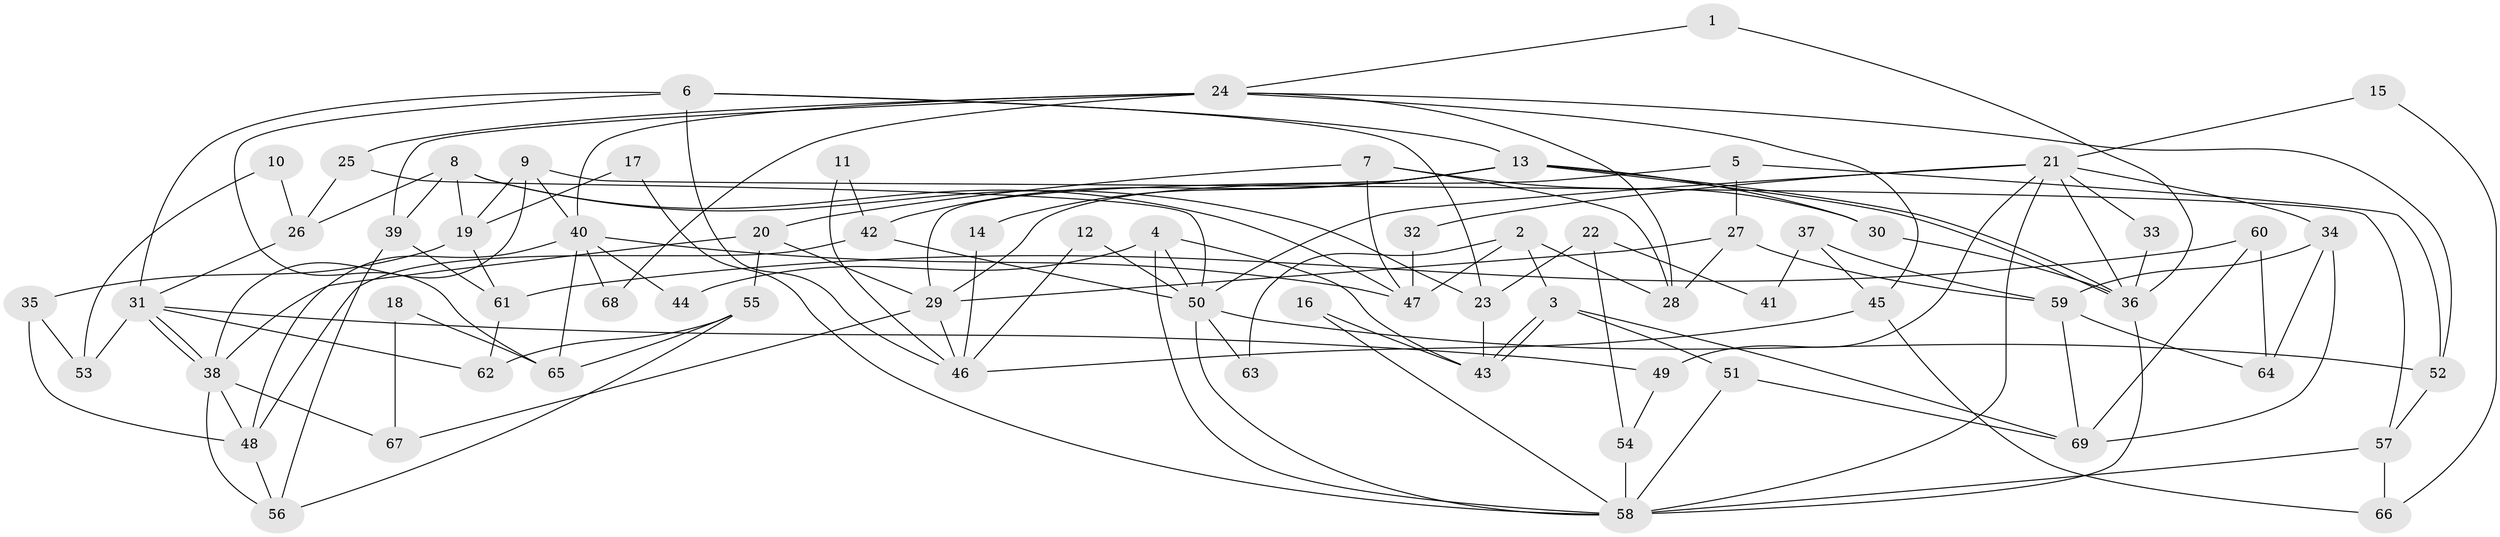 // coarse degree distribution, {2: 0.18181818181818182, 6: 0.06818181818181818, 10: 0.045454545454545456, 4: 0.20454545454545456, 5: 0.1590909090909091, 7: 0.11363636363636363, 9: 0.045454545454545456, 3: 0.13636363636363635, 8: 0.045454545454545456}
// Generated by graph-tools (version 1.1) at 2025/41/03/06/25 10:41:57]
// undirected, 69 vertices, 138 edges
graph export_dot {
graph [start="1"]
  node [color=gray90,style=filled];
  1;
  2;
  3;
  4;
  5;
  6;
  7;
  8;
  9;
  10;
  11;
  12;
  13;
  14;
  15;
  16;
  17;
  18;
  19;
  20;
  21;
  22;
  23;
  24;
  25;
  26;
  27;
  28;
  29;
  30;
  31;
  32;
  33;
  34;
  35;
  36;
  37;
  38;
  39;
  40;
  41;
  42;
  43;
  44;
  45;
  46;
  47;
  48;
  49;
  50;
  51;
  52;
  53;
  54;
  55;
  56;
  57;
  58;
  59;
  60;
  61;
  62;
  63;
  64;
  65;
  66;
  67;
  68;
  69;
  1 -- 36;
  1 -- 24;
  2 -- 47;
  2 -- 28;
  2 -- 3;
  2 -- 63;
  3 -- 43;
  3 -- 43;
  3 -- 51;
  3 -- 69;
  4 -- 58;
  4 -- 50;
  4 -- 43;
  4 -- 44;
  5 -- 27;
  5 -- 29;
  5 -- 52;
  6 -- 31;
  6 -- 13;
  6 -- 23;
  6 -- 46;
  6 -- 65;
  7 -- 30;
  7 -- 47;
  7 -- 20;
  7 -- 28;
  8 -- 23;
  8 -- 26;
  8 -- 19;
  8 -- 39;
  8 -- 47;
  9 -- 38;
  9 -- 40;
  9 -- 19;
  9 -- 57;
  10 -- 26;
  10 -- 53;
  11 -- 42;
  11 -- 46;
  12 -- 50;
  12 -- 46;
  13 -- 42;
  13 -- 36;
  13 -- 36;
  13 -- 14;
  13 -- 29;
  13 -- 30;
  14 -- 46;
  15 -- 66;
  15 -- 21;
  16 -- 58;
  16 -- 43;
  17 -- 19;
  17 -- 58;
  18 -- 65;
  18 -- 67;
  19 -- 35;
  19 -- 61;
  20 -- 38;
  20 -- 29;
  20 -- 55;
  21 -- 58;
  21 -- 36;
  21 -- 32;
  21 -- 33;
  21 -- 34;
  21 -- 49;
  21 -- 50;
  22 -- 54;
  22 -- 23;
  22 -- 41;
  23 -- 43;
  24 -- 28;
  24 -- 52;
  24 -- 25;
  24 -- 39;
  24 -- 40;
  24 -- 45;
  24 -- 68;
  25 -- 50;
  25 -- 26;
  26 -- 31;
  27 -- 29;
  27 -- 59;
  27 -- 28;
  29 -- 46;
  29 -- 67;
  30 -- 36;
  31 -- 62;
  31 -- 38;
  31 -- 38;
  31 -- 49;
  31 -- 53;
  32 -- 47;
  33 -- 36;
  34 -- 69;
  34 -- 59;
  34 -- 64;
  35 -- 48;
  35 -- 53;
  36 -- 58;
  37 -- 59;
  37 -- 45;
  37 -- 41;
  38 -- 48;
  38 -- 56;
  38 -- 67;
  39 -- 56;
  39 -- 61;
  40 -- 65;
  40 -- 44;
  40 -- 47;
  40 -- 48;
  40 -- 68;
  42 -- 50;
  42 -- 48;
  45 -- 46;
  45 -- 66;
  48 -- 56;
  49 -- 54;
  50 -- 58;
  50 -- 52;
  50 -- 63;
  51 -- 69;
  51 -- 58;
  52 -- 57;
  54 -- 58;
  55 -- 56;
  55 -- 62;
  55 -- 65;
  57 -- 58;
  57 -- 66;
  59 -- 64;
  59 -- 69;
  60 -- 61;
  60 -- 69;
  60 -- 64;
  61 -- 62;
}
